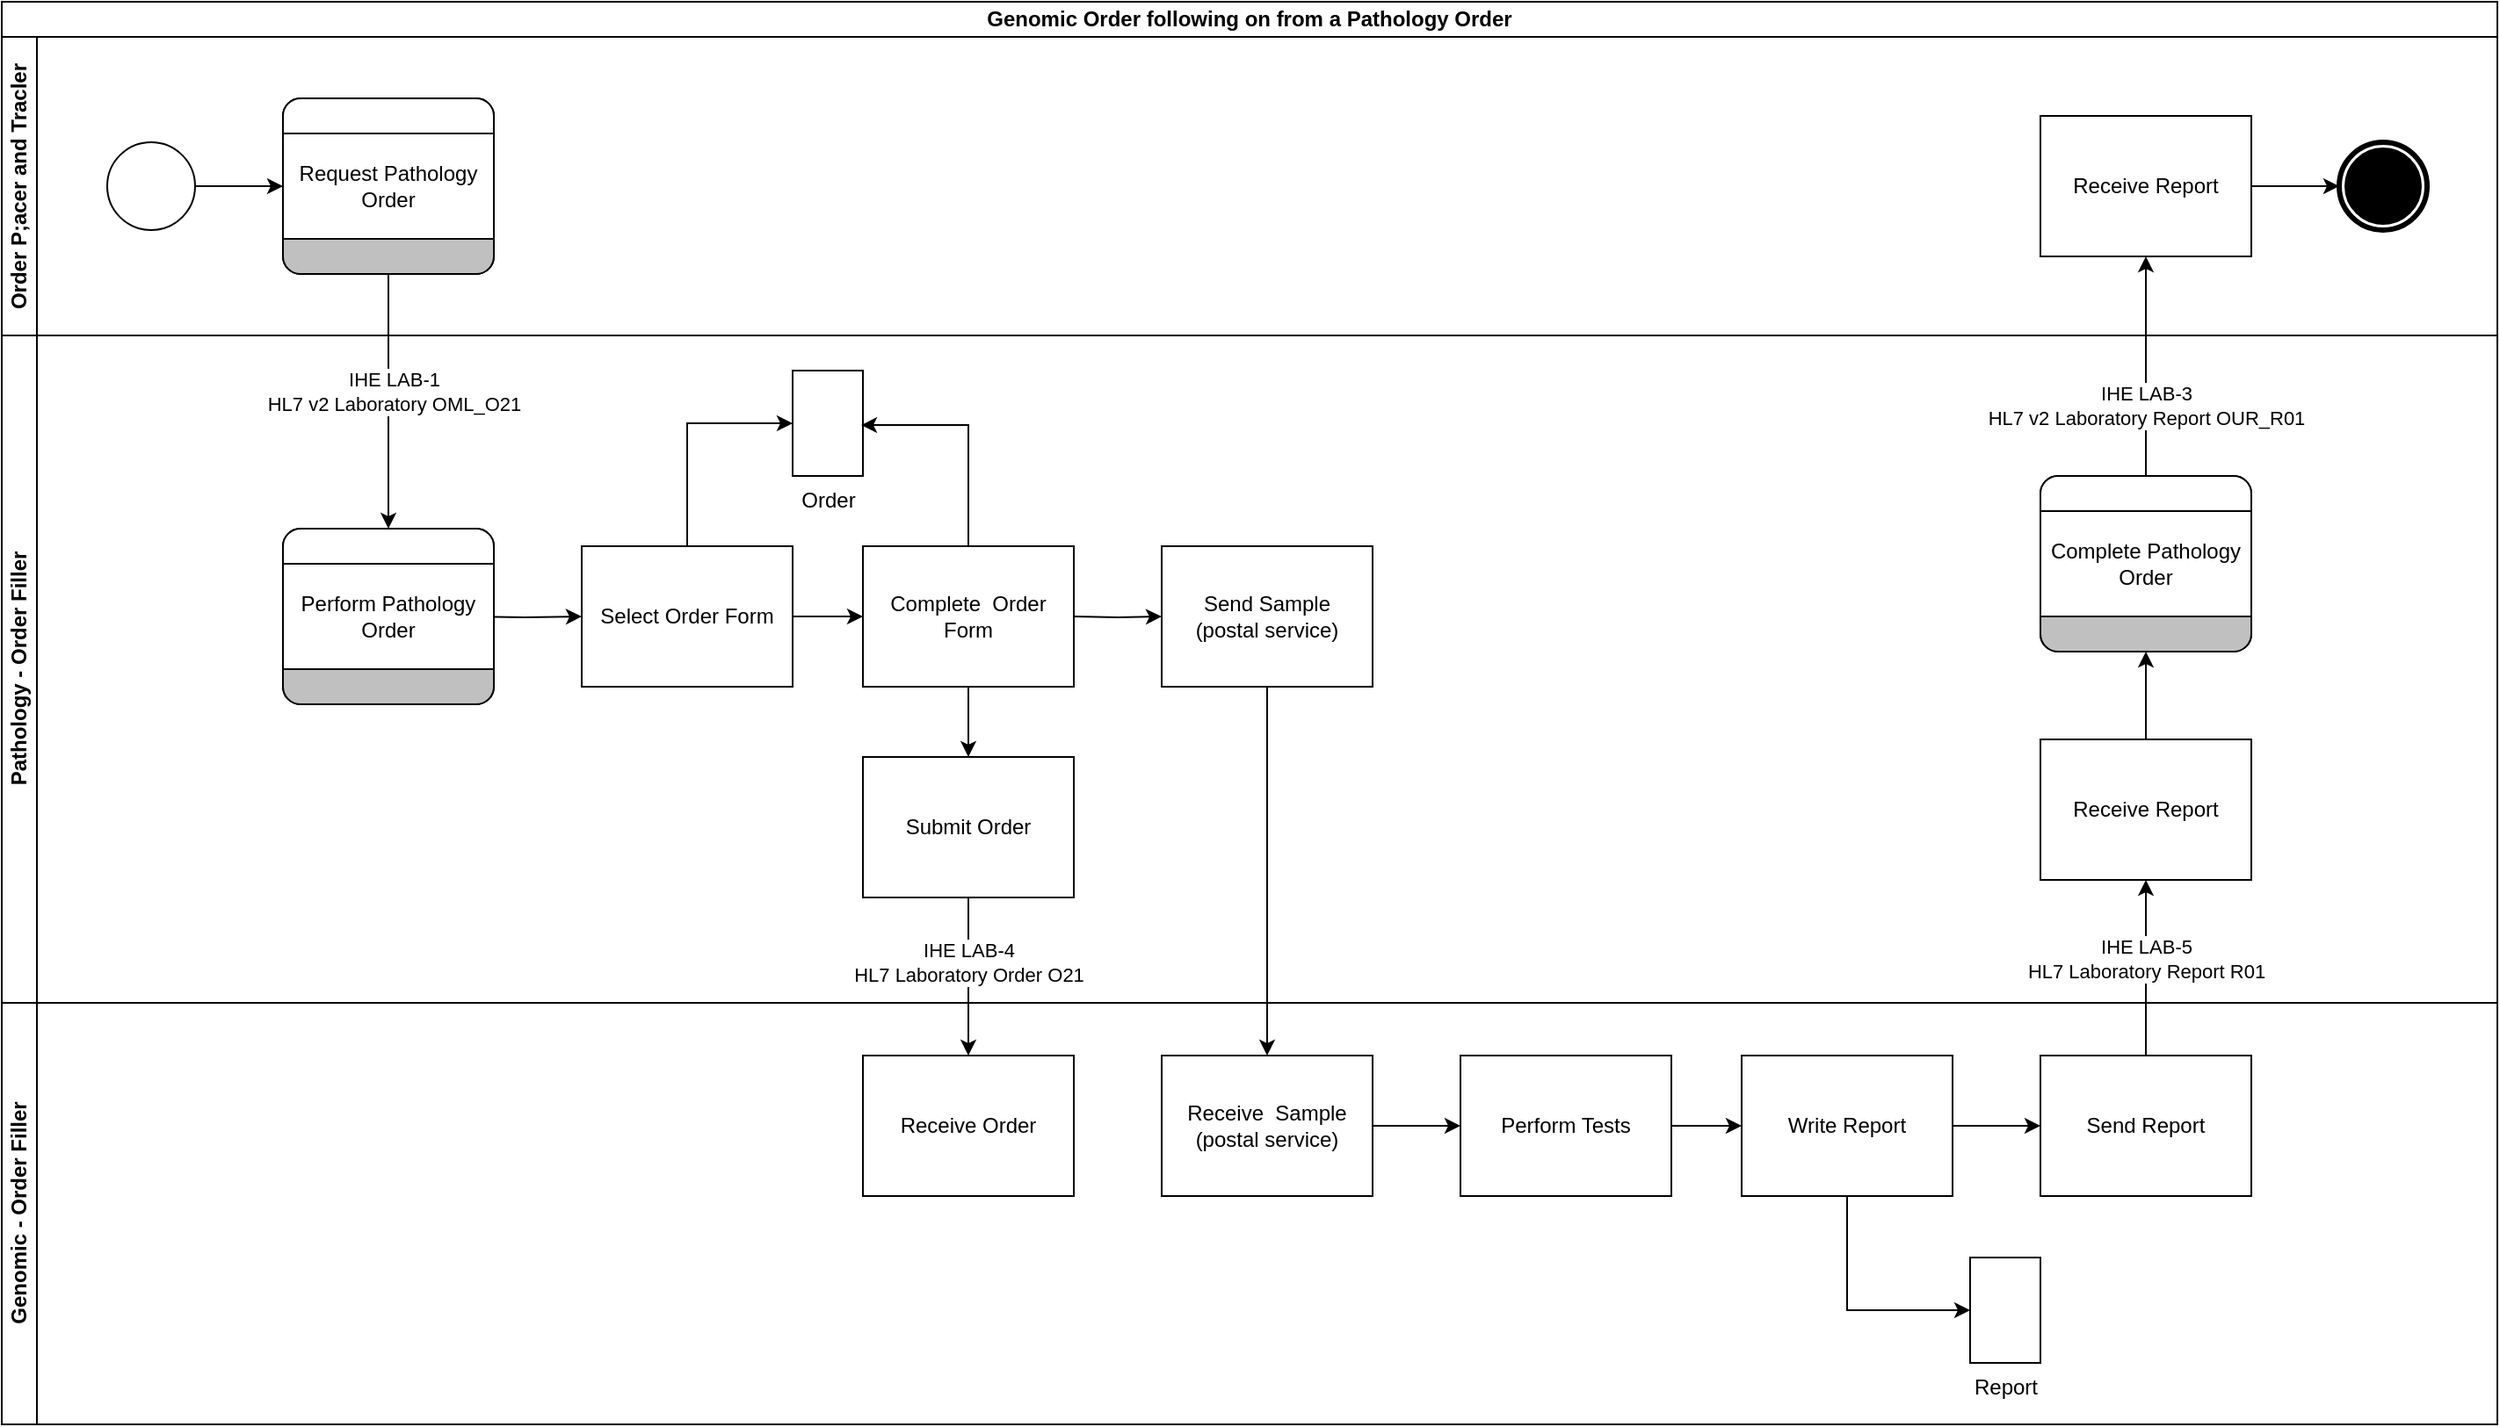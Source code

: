 <mxfile version="26.0.16">
  <diagram name="Page-1" id="MafnDJ-7xix2ASmtRGoa">
    <mxGraphModel grid="1" page="1" gridSize="10" guides="1" tooltips="1" connect="1" arrows="1" fold="1" pageScale="1" pageWidth="827" pageHeight="1169" math="0" shadow="0">
      <root>
        <mxCell id="0" />
        <mxCell id="1" parent="0" />
        <mxCell id="jTdIVBTPUZk9hlG6x69J-1" value="Genomic Order following on from a Pathology Order" style="swimlane;html=1;childLayout=stackLayout;resizeParent=1;resizeParentMax=0;horizontal=1;startSize=20;horizontalStack=0;whiteSpace=wrap;" vertex="1" parent="1">
          <mxGeometry x="150" y="40" width="1420" height="810" as="geometry" />
        </mxCell>
        <mxCell id="dmTHHXWauQmX-zNWwdT--2" value="Order P;acer and Tracler" style="swimlane;startSize=20;horizontal=0;html=1;whiteSpace=wrap;" vertex="1" parent="jTdIVBTPUZk9hlG6x69J-1">
          <mxGeometry y="20" width="1420" height="170" as="geometry" />
        </mxCell>
        <mxCell id="dmTHHXWauQmX-zNWwdT--8" style="edgeStyle=orthogonalEdgeStyle;rounded=0;orthogonalLoop=1;jettySize=auto;html=1;" edge="1" parent="dmTHHXWauQmX-zNWwdT--2" source="dmTHHXWauQmX-zNWwdT--3" target="dmTHHXWauQmX-zNWwdT--4">
          <mxGeometry relative="1" as="geometry" />
        </mxCell>
        <mxCell id="dmTHHXWauQmX-zNWwdT--3" value="" style="points=[[0.145,0.145,0],[0.5,0,0],[0.855,0.145,0],[1,0.5,0],[0.855,0.855,0],[0.5,1,0],[0.145,0.855,0],[0,0.5,0]];shape=mxgraph.bpmn.event;html=1;verticalLabelPosition=bottom;labelBackgroundColor=#ffffff;verticalAlign=top;align=center;perimeter=ellipsePerimeter;outlineConnect=0;aspect=fixed;outline=standard;symbol=general;" vertex="1" parent="dmTHHXWauQmX-zNWwdT--2">
          <mxGeometry x="60" y="60" width="50" height="50" as="geometry" />
        </mxCell>
        <mxCell id="dmTHHXWauQmX-zNWwdT--4" value="" style="rounded=1;whiteSpace=wrap;html=1;container=1;collapsible=0;absoluteArcSize=1;arcSize=20;childLayout=stackLayout;horizontal=1;horizontalStack=0;resizeParent=1;resizeParentMax=0;resizeLast=0;" vertex="1" parent="dmTHHXWauQmX-zNWwdT--2">
          <mxGeometry x="160" y="35" width="120" height="100" as="geometry" />
        </mxCell>
        <mxCell id="dmTHHXWauQmX-zNWwdT--5" value="" style="whiteSpace=wrap;connectable=0;html=1;shape=mxgraph.basic.rect;size=10;rectStyle=rounded;bottomRightStyle=square;bottomLeftStyle=square;part=1;" vertex="1" parent="dmTHHXWauQmX-zNWwdT--4">
          <mxGeometry width="120" height="20" as="geometry" />
        </mxCell>
        <mxCell id="dmTHHXWauQmX-zNWwdT--6" value="Request Pathology Order" style="shape=mxgraph.bpmn.task2;part=1;taskMarker=abstract;connectable=0;whiteSpace=wrap;html=1;" vertex="1" parent="dmTHHXWauQmX-zNWwdT--4">
          <mxGeometry y="20" width="120" height="60" as="geometry" />
        </mxCell>
        <mxCell id="dmTHHXWauQmX-zNWwdT--7" value="" style="whiteSpace=wrap;connectable=0;html=1;shape=mxgraph.basic.rect;size=10;rectStyle=rounded;topRightStyle=square;topLeftStyle=square;fillColor=#C0C0C0;part=1;" vertex="1" parent="dmTHHXWauQmX-zNWwdT--4">
          <mxGeometry y="80" width="120" height="20" as="geometry" />
        </mxCell>
        <mxCell id="dmTHHXWauQmX-zNWwdT--15" value="Receive Report" style="points=[[0.25,0,0],[0.5,0,0],[0.75,0,0],[1,0.25,0],[1,0.5,0],[1,0.75,0],[0.75,1,0],[0.5,1,0],[0.25,1,0],[0,0.75,0],[0,0.5,0],[0,0.25,0]];shape=mxgraph.bpmn.task2;whiteSpace=wrap;rectStyle=rounded;size=10;html=1;container=1;expand=0;collapsible=0;taskMarker=receive;" vertex="1" parent="dmTHHXWauQmX-zNWwdT--2">
          <mxGeometry x="1160" y="45" width="120" height="80" as="geometry" />
        </mxCell>
        <mxCell id="dmTHHXWauQmX-zNWwdT--17" value="" style="points=[[0.145,0.145,0],[0.5,0,0],[0.855,0.145,0],[1,0.5,0],[0.855,0.855,0],[0.5,1,0],[0.145,0.855,0],[0,0.5,0]];shape=mxgraph.bpmn.event;html=1;verticalLabelPosition=bottom;labelBackgroundColor=#ffffff;verticalAlign=top;align=center;perimeter=ellipsePerimeter;outlineConnect=0;aspect=fixed;outline=end;symbol=terminate;" vertex="1" parent="dmTHHXWauQmX-zNWwdT--2">
          <mxGeometry x="1330" y="60" width="50" height="50" as="geometry" />
        </mxCell>
        <mxCell id="dmTHHXWauQmX-zNWwdT--18" style="edgeStyle=orthogonalEdgeStyle;rounded=0;orthogonalLoop=1;jettySize=auto;html=1;entryX=0;entryY=0.5;entryDx=0;entryDy=0;entryPerimeter=0;" edge="1" parent="dmTHHXWauQmX-zNWwdT--2" source="dmTHHXWauQmX-zNWwdT--15" target="dmTHHXWauQmX-zNWwdT--17">
          <mxGeometry relative="1" as="geometry" />
        </mxCell>
        <mxCell id="jTdIVBTPUZk9hlG6x69J-2" value="Pathology - Order Filler" style="swimlane;html=1;startSize=20;horizontal=0;" vertex="1" parent="jTdIVBTPUZk9hlG6x69J-1">
          <mxGeometry y="190" width="1420" height="380" as="geometry" />
        </mxCell>
        <mxCell id="jTdIVBTPUZk9hlG6x69J-7" value="" style="edgeStyle=orthogonalEdgeStyle;rounded=0;orthogonalLoop=1;jettySize=auto;html=1;entryX=0;entryY=0.5;entryDx=0;entryDy=0;entryPerimeter=0;" edge="1" parent="jTdIVBTPUZk9hlG6x69J-2" target="jTdIVBTPUZk9hlG6x69J-8">
          <mxGeometry relative="1" as="geometry">
            <mxPoint x="155" y="160" as="targetPoint" />
            <mxPoint x="264" y="160" as="sourcePoint" />
          </mxGeometry>
        </mxCell>
        <mxCell id="jTdIVBTPUZk9hlG6x69J-10" style="edgeStyle=orthogonalEdgeStyle;rounded=0;orthogonalLoop=1;jettySize=auto;html=1;" edge="1" parent="jTdIVBTPUZk9hlG6x69J-2" source="jTdIVBTPUZk9hlG6x69J-8" target="jTdIVBTPUZk9hlG6x69J-9">
          <mxGeometry relative="1" as="geometry" />
        </mxCell>
        <mxCell id="jTdIVBTPUZk9hlG6x69J-8" value="Select Order Form" style="points=[[0.25,0,0],[0.5,0,0],[0.75,0,0],[1,0.25,0],[1,0.5,0],[1,0.75,0],[0.75,1,0],[0.5,1,0],[0.25,1,0],[0,0.75,0],[0,0.5,0],[0,0.25,0]];shape=mxgraph.bpmn.task2;whiteSpace=wrap;rectStyle=rounded;size=10;html=1;container=1;expand=0;collapsible=0;taskMarker=user;" vertex="1" parent="jTdIVBTPUZk9hlG6x69J-2">
          <mxGeometry x="330" y="120" width="120" height="80" as="geometry" />
        </mxCell>
        <mxCell id="jTdIVBTPUZk9hlG6x69J-9" value="Complete&amp;nbsp; Order Form" style="points=[[0.25,0,0],[0.5,0,0],[0.75,0,0],[1,0.25,0],[1,0.5,0],[1,0.75,0],[0.75,1,0],[0.5,1,0],[0.25,1,0],[0,0.75,0],[0,0.5,0],[0,0.25,0]];shape=mxgraph.bpmn.task2;whiteSpace=wrap;rectStyle=rounded;size=10;html=1;container=1;expand=0;collapsible=0;taskMarker=user;" vertex="1" parent="jTdIVBTPUZk9hlG6x69J-2">
          <mxGeometry x="490" y="120" width="120" height="80" as="geometry" />
        </mxCell>
        <mxCell id="jTdIVBTPUZk9hlG6x69J-11" value="Submit Order" style="points=[[0.25,0,0],[0.5,0,0],[0.75,0,0],[1,0.25,0],[1,0.5,0],[1,0.75,0],[0.75,1,0],[0.5,1,0],[0.25,1,0],[0,0.75,0],[0,0.5,0],[0,0.25,0]];shape=mxgraph.bpmn.task2;whiteSpace=wrap;rectStyle=rounded;size=10;html=1;container=1;expand=0;collapsible=0;taskMarker=send;" vertex="1" parent="jTdIVBTPUZk9hlG6x69J-2">
          <mxGeometry x="490" y="240" width="120" height="80" as="geometry" />
        </mxCell>
        <mxCell id="jTdIVBTPUZk9hlG6x69J-13" style="edgeStyle=orthogonalEdgeStyle;rounded=0;orthogonalLoop=1;jettySize=auto;html=1;entryX=0.5;entryY=0;entryDx=0;entryDy=0;entryPerimeter=0;" edge="1" parent="jTdIVBTPUZk9hlG6x69J-2" source="jTdIVBTPUZk9hlG6x69J-9" target="jTdIVBTPUZk9hlG6x69J-11">
          <mxGeometry relative="1" as="geometry" />
        </mxCell>
        <mxCell id="jTdIVBTPUZk9hlG6x69J-16" value="Order" style="shape=mxgraph.bpmn.data2;labelPosition=center;verticalLabelPosition=bottom;align=center;verticalAlign=top;size=15;html=1;bpmnTransferType=output;" vertex="1" parent="jTdIVBTPUZk9hlG6x69J-2">
          <mxGeometry x="450" y="20" width="40" height="60" as="geometry" />
        </mxCell>
        <mxCell id="jTdIVBTPUZk9hlG6x69J-25" style="edgeStyle=orthogonalEdgeStyle;rounded=0;orthogonalLoop=1;jettySize=auto;html=1;entryX=0.975;entryY=0.517;entryDx=0;entryDy=0;entryPerimeter=0;" edge="1" parent="jTdIVBTPUZk9hlG6x69J-2" target="jTdIVBTPUZk9hlG6x69J-16">
          <mxGeometry relative="1" as="geometry">
            <Array as="points">
              <mxPoint x="550" y="51" />
            </Array>
            <mxPoint x="550" y="120" as="sourcePoint" />
          </mxGeometry>
        </mxCell>
        <mxCell id="jTdIVBTPUZk9hlG6x69J-30" value="Send Sample&lt;br&gt;(postal service)" style="points=[[0.25,0,0],[0.5,0,0],[0.75,0,0],[1,0.25,0],[1,0.5,0],[1,0.75,0],[0.75,1,0],[0.5,1,0],[0.25,1,0],[0,0.75,0],[0,0.5,0],[0,0.25,0]];shape=mxgraph.bpmn.task2;whiteSpace=wrap;rectStyle=rounded;size=10;html=1;container=1;expand=0;collapsible=0;taskMarker=send;" vertex="1" parent="jTdIVBTPUZk9hlG6x69J-2">
          <mxGeometry x="660" y="120" width="120" height="80" as="geometry" />
        </mxCell>
        <mxCell id="jTdIVBTPUZk9hlG6x69J-31" style="edgeStyle=orthogonalEdgeStyle;rounded=0;orthogonalLoop=1;jettySize=auto;html=1;entryX=0;entryY=0.5;entryDx=0;entryDy=0;entryPerimeter=0;" edge="1" parent="jTdIVBTPUZk9hlG6x69J-2" target="jTdIVBTPUZk9hlG6x69J-30">
          <mxGeometry relative="1" as="geometry">
            <mxPoint x="610" y="160" as="sourcePoint" />
          </mxGeometry>
        </mxCell>
        <mxCell id="dmTHHXWauQmX-zNWwdT--24" style="edgeStyle=orthogonalEdgeStyle;rounded=0;orthogonalLoop=1;jettySize=auto;html=1;entryX=0.5;entryY=1;entryDx=0;entryDy=0;" edge="1" parent="jTdIVBTPUZk9hlG6x69J-2" source="jTdIVBTPUZk9hlG6x69J-35" target="dmTHHXWauQmX-zNWwdT--20">
          <mxGeometry relative="1" as="geometry" />
        </mxCell>
        <mxCell id="jTdIVBTPUZk9hlG6x69J-35" value="Receive Report" style="points=[[0.25,0,0],[0.5,0,0],[0.75,0,0],[1,0.25,0],[1,0.5,0],[1,0.75,0],[0.75,1,0],[0.5,1,0],[0.25,1,0],[0,0.75,0],[0,0.5,0],[0,0.25,0]];shape=mxgraph.bpmn.task2;whiteSpace=wrap;rectStyle=rounded;size=10;html=1;container=1;expand=0;collapsible=0;taskMarker=receive;" vertex="1" parent="jTdIVBTPUZk9hlG6x69J-2">
          <mxGeometry x="1160" y="230" width="120" height="80" as="geometry" />
        </mxCell>
        <mxCell id="dmTHHXWauQmX-zNWwdT--1" style="edgeStyle=orthogonalEdgeStyle;rounded=0;orthogonalLoop=1;jettySize=auto;html=1;entryX=0;entryY=0.5;entryDx=0;entryDy=0;entryPerimeter=0;" edge="1" parent="jTdIVBTPUZk9hlG6x69J-2" source="jTdIVBTPUZk9hlG6x69J-8" target="jTdIVBTPUZk9hlG6x69J-16">
          <mxGeometry relative="1" as="geometry" />
        </mxCell>
        <mxCell id="dmTHHXWauQmX-zNWwdT--9" value="" style="rounded=1;whiteSpace=wrap;html=1;container=1;collapsible=0;absoluteArcSize=1;arcSize=20;childLayout=stackLayout;horizontal=1;horizontalStack=0;resizeParent=1;resizeParentMax=0;resizeLast=0;" vertex="1" parent="jTdIVBTPUZk9hlG6x69J-2">
          <mxGeometry x="160" y="110" width="120" height="100" as="geometry" />
        </mxCell>
        <mxCell id="dmTHHXWauQmX-zNWwdT--10" value="" style="whiteSpace=wrap;connectable=0;html=1;shape=mxgraph.basic.rect;size=10;rectStyle=rounded;bottomRightStyle=square;bottomLeftStyle=square;part=1;" vertex="1" parent="dmTHHXWauQmX-zNWwdT--9">
          <mxGeometry width="120" height="20" as="geometry" />
        </mxCell>
        <mxCell id="dmTHHXWauQmX-zNWwdT--11" value="Perform Pathology Order" style="shape=mxgraph.bpmn.task2;part=1;taskMarker=abstract;connectable=0;whiteSpace=wrap;html=1;" vertex="1" parent="dmTHHXWauQmX-zNWwdT--9">
          <mxGeometry y="20" width="120" height="60" as="geometry" />
        </mxCell>
        <mxCell id="dmTHHXWauQmX-zNWwdT--12" value="" style="whiteSpace=wrap;connectable=0;html=1;shape=mxgraph.basic.rect;size=10;rectStyle=rounded;topRightStyle=square;topLeftStyle=square;fillColor=#C0C0C0;part=1;" vertex="1" parent="dmTHHXWauQmX-zNWwdT--9">
          <mxGeometry y="80" width="120" height="20" as="geometry" />
        </mxCell>
        <mxCell id="dmTHHXWauQmX-zNWwdT--20" value="" style="rounded=1;whiteSpace=wrap;html=1;container=1;collapsible=0;absoluteArcSize=1;arcSize=20;childLayout=stackLayout;horizontal=1;horizontalStack=0;resizeParent=1;resizeParentMax=0;resizeLast=0;" vertex="1" parent="jTdIVBTPUZk9hlG6x69J-2">
          <mxGeometry x="1160" y="80" width="120" height="100" as="geometry" />
        </mxCell>
        <mxCell id="dmTHHXWauQmX-zNWwdT--21" value="" style="whiteSpace=wrap;connectable=0;html=1;shape=mxgraph.basic.rect;size=10;rectStyle=rounded;bottomRightStyle=square;bottomLeftStyle=square;part=1;" vertex="1" parent="dmTHHXWauQmX-zNWwdT--20">
          <mxGeometry width="120" height="20" as="geometry" />
        </mxCell>
        <mxCell id="dmTHHXWauQmX-zNWwdT--22" value="Complete Pathology Order" style="shape=mxgraph.bpmn.task2;part=1;taskMarker=abstract;connectable=0;whiteSpace=wrap;html=1;" vertex="1" parent="dmTHHXWauQmX-zNWwdT--20">
          <mxGeometry y="20" width="120" height="60" as="geometry" />
        </mxCell>
        <mxCell id="dmTHHXWauQmX-zNWwdT--23" value="" style="whiteSpace=wrap;connectable=0;html=1;shape=mxgraph.basic.rect;size=10;rectStyle=rounded;topRightStyle=square;topLeftStyle=square;fillColor=#C0C0C0;part=1;" vertex="1" parent="dmTHHXWauQmX-zNWwdT--20">
          <mxGeometry y="80" width="120" height="20" as="geometry" />
        </mxCell>
        <mxCell id="jTdIVBTPUZk9hlG6x69J-4" value="Genomic - Order Filler" style="swimlane;html=1;startSize=20;horizontal=0;" vertex="1" parent="jTdIVBTPUZk9hlG6x69J-1">
          <mxGeometry y="570" width="1420" height="240" as="geometry" />
        </mxCell>
        <mxCell id="jTdIVBTPUZk9hlG6x69J-14" value="Receive Order" style="points=[[0.25,0,0],[0.5,0,0],[0.75,0,0],[1,0.25,0],[1,0.5,0],[1,0.75,0],[0.75,1,0],[0.5,1,0],[0.25,1,0],[0,0.75,0],[0,0.5,0],[0,0.25,0]];shape=mxgraph.bpmn.task2;whiteSpace=wrap;rectStyle=rounded;size=10;html=1;container=1;expand=0;collapsible=0;taskMarker=receive;" vertex="1" parent="jTdIVBTPUZk9hlG6x69J-4">
          <mxGeometry x="490" y="30" width="120" height="80" as="geometry" />
        </mxCell>
        <mxCell id="jTdIVBTPUZk9hlG6x69J-23" style="edgeStyle=orthogonalEdgeStyle;rounded=0;orthogonalLoop=1;jettySize=auto;html=1;entryX=0;entryY=0.5;entryDx=0;entryDy=0;entryPerimeter=0;" edge="1" parent="jTdIVBTPUZk9hlG6x69J-4" source="jTdIVBTPUZk9hlG6x69J-43" target="jTdIVBTPUZk9hlG6x69J-18">
          <mxGeometry relative="1" as="geometry" />
        </mxCell>
        <mxCell id="jTdIVBTPUZk9hlG6x69J-18" value="Perform Tests" style="points=[[0.25,0,0],[0.5,0,0],[0.75,0,0],[1,0.25,0],[1,0.5,0],[1,0.75,0],[0.75,1,0],[0.5,1,0],[0.25,1,0],[0,0.75,0],[0,0.5,0],[0,0.25,0]];shape=mxgraph.bpmn.task2;whiteSpace=wrap;rectStyle=rounded;size=10;html=1;container=1;expand=0;collapsible=0;taskMarker=user;" vertex="1" parent="jTdIVBTPUZk9hlG6x69J-4">
          <mxGeometry x="830" y="30" width="120" height="80" as="geometry" />
        </mxCell>
        <mxCell id="jTdIVBTPUZk9hlG6x69J-32" value="Write Report" style="points=[[0.25,0,0],[0.5,0,0],[0.75,0,0],[1,0.25,0],[1,0.5,0],[1,0.75,0],[0.75,1,0],[0.5,1,0],[0.25,1,0],[0,0.75,0],[0,0.5,0],[0,0.25,0]];shape=mxgraph.bpmn.task2;whiteSpace=wrap;rectStyle=rounded;size=10;html=1;container=1;expand=0;collapsible=0;taskMarker=user;" vertex="1" parent="jTdIVBTPUZk9hlG6x69J-4">
          <mxGeometry x="990" y="30" width="120" height="80" as="geometry" />
        </mxCell>
        <mxCell id="jTdIVBTPUZk9hlG6x69J-33" style="edgeStyle=orthogonalEdgeStyle;rounded=0;orthogonalLoop=1;jettySize=auto;html=1;entryX=0;entryY=0.5;entryDx=0;entryDy=0;entryPerimeter=0;" edge="1" parent="jTdIVBTPUZk9hlG6x69J-4" source="jTdIVBTPUZk9hlG6x69J-18" target="jTdIVBTPUZk9hlG6x69J-32">
          <mxGeometry relative="1" as="geometry" />
        </mxCell>
        <mxCell id="jTdIVBTPUZk9hlG6x69J-34" value="Send Report" style="points=[[0.25,0,0],[0.5,0,0],[0.75,0,0],[1,0.25,0],[1,0.5,0],[1,0.75,0],[0.75,1,0],[0.5,1,0],[0.25,1,0],[0,0.75,0],[0,0.5,0],[0,0.25,0]];shape=mxgraph.bpmn.task2;whiteSpace=wrap;rectStyle=rounded;size=10;html=1;container=1;expand=0;collapsible=0;taskMarker=send;" vertex="1" parent="jTdIVBTPUZk9hlG6x69J-4">
          <mxGeometry x="1160" y="30" width="120" height="80" as="geometry" />
        </mxCell>
        <mxCell id="jTdIVBTPUZk9hlG6x69J-37" style="edgeStyle=orthogonalEdgeStyle;rounded=0;orthogonalLoop=1;jettySize=auto;html=1;entryX=0;entryY=0.5;entryDx=0;entryDy=0;entryPerimeter=0;" edge="1" parent="jTdIVBTPUZk9hlG6x69J-4" source="jTdIVBTPUZk9hlG6x69J-32" target="jTdIVBTPUZk9hlG6x69J-34">
          <mxGeometry relative="1" as="geometry" />
        </mxCell>
        <mxCell id="jTdIVBTPUZk9hlG6x69J-41" value="Report" style="shape=mxgraph.bpmn.data2;labelPosition=center;verticalLabelPosition=bottom;align=center;verticalAlign=top;size=15;html=1;bpmnTransferType=output;" vertex="1" parent="jTdIVBTPUZk9hlG6x69J-4">
          <mxGeometry x="1120" y="145" width="40" height="60" as="geometry" />
        </mxCell>
        <mxCell id="jTdIVBTPUZk9hlG6x69J-42" style="edgeStyle=orthogonalEdgeStyle;rounded=0;orthogonalLoop=1;jettySize=auto;html=1;entryX=0;entryY=0.5;entryDx=0;entryDy=0;entryPerimeter=0;" edge="1" parent="jTdIVBTPUZk9hlG6x69J-4" source="jTdIVBTPUZk9hlG6x69J-32" target="jTdIVBTPUZk9hlG6x69J-41">
          <mxGeometry relative="1" as="geometry">
            <Array as="points">
              <mxPoint x="1050" y="175" />
            </Array>
          </mxGeometry>
        </mxCell>
        <mxCell id="jTdIVBTPUZk9hlG6x69J-43" value="Receive&amp;nbsp; Sample&lt;br&gt;(postal service)" style="points=[[0.25,0,0],[0.5,0,0],[0.75,0,0],[1,0.25,0],[1,0.5,0],[1,0.75,0],[0.75,1,0],[0.5,1,0],[0.25,1,0],[0,0.75,0],[0,0.5,0],[0,0.25,0]];shape=mxgraph.bpmn.task2;whiteSpace=wrap;rectStyle=rounded;size=10;html=1;container=1;expand=0;collapsible=0;taskMarker=receive;" vertex="1" parent="jTdIVBTPUZk9hlG6x69J-4">
          <mxGeometry x="660" y="30" width="120" height="80" as="geometry" />
        </mxCell>
        <mxCell id="jTdIVBTPUZk9hlG6x69J-15" style="edgeStyle=orthogonalEdgeStyle;rounded=0;orthogonalLoop=1;jettySize=auto;html=1;" edge="1" parent="jTdIVBTPUZk9hlG6x69J-1" source="jTdIVBTPUZk9hlG6x69J-11" target="jTdIVBTPUZk9hlG6x69J-14">
          <mxGeometry relative="1" as="geometry" />
        </mxCell>
        <mxCell id="jTdIVBTPUZk9hlG6x69J-20" value="IHE LAB-4&lt;br&gt;HL7 Laboratory Order O21" style="edgeLabel;html=1;align=center;verticalAlign=middle;resizable=0;points=[];" connectable="0" vertex="1" parent="jTdIVBTPUZk9hlG6x69J-15">
          <mxGeometry x="-0.178" relative="1" as="geometry">
            <mxPoint as="offset" />
          </mxGeometry>
        </mxCell>
        <mxCell id="jTdIVBTPUZk9hlG6x69J-36" style="edgeStyle=orthogonalEdgeStyle;rounded=0;orthogonalLoop=1;jettySize=auto;html=1;" edge="1" parent="jTdIVBTPUZk9hlG6x69J-1" source="jTdIVBTPUZk9hlG6x69J-34" target="jTdIVBTPUZk9hlG6x69J-35">
          <mxGeometry relative="1" as="geometry" />
        </mxCell>
        <mxCell id="jTdIVBTPUZk9hlG6x69J-40" value="IHE LAB-5&lt;br&gt;HL7 Laboratory Report R01" style="edgeLabel;html=1;align=center;verticalAlign=middle;resizable=0;points=[];" connectable="0" vertex="1" parent="jTdIVBTPUZk9hlG6x69J-36">
          <mxGeometry x="0.038" y="1" relative="1" as="geometry">
            <mxPoint x="1" y="-3" as="offset" />
          </mxGeometry>
        </mxCell>
        <mxCell id="jTdIVBTPUZk9hlG6x69J-45" style="edgeStyle=orthogonalEdgeStyle;rounded=0;orthogonalLoop=1;jettySize=auto;html=1;" edge="1" parent="jTdIVBTPUZk9hlG6x69J-1" source="jTdIVBTPUZk9hlG6x69J-30" target="jTdIVBTPUZk9hlG6x69J-43">
          <mxGeometry relative="1" as="geometry" />
        </mxCell>
        <mxCell id="dmTHHXWauQmX-zNWwdT--13" style="edgeStyle=orthogonalEdgeStyle;rounded=0;orthogonalLoop=1;jettySize=auto;html=1;entryX=0.5;entryY=0;entryDx=0;entryDy=0;" edge="1" parent="jTdIVBTPUZk9hlG6x69J-1" source="dmTHHXWauQmX-zNWwdT--4" target="dmTHHXWauQmX-zNWwdT--9">
          <mxGeometry relative="1" as="geometry" />
        </mxCell>
        <mxCell id="dmTHHXWauQmX-zNWwdT--14" value="IHE LAB-1&lt;br&gt;HL7 v2 Laboratory OML_O21" style="edgeLabel;html=1;align=center;verticalAlign=middle;resizable=0;points=[];" connectable="0" vertex="1" parent="dmTHHXWauQmX-zNWwdT--13">
          <mxGeometry x="-0.076" y="3" relative="1" as="geometry">
            <mxPoint as="offset" />
          </mxGeometry>
        </mxCell>
        <mxCell id="dmTHHXWauQmX-zNWwdT--16" style="edgeStyle=orthogonalEdgeStyle;rounded=0;orthogonalLoop=1;jettySize=auto;html=1;entryX=0.5;entryY=1;entryDx=0;entryDy=0;entryPerimeter=0;exitX=0.5;exitY=0;exitDx=0;exitDy=0;" edge="1" parent="jTdIVBTPUZk9hlG6x69J-1" source="dmTHHXWauQmX-zNWwdT--20" target="dmTHHXWauQmX-zNWwdT--15">
          <mxGeometry relative="1" as="geometry">
            <mxPoint x="1220" y="290" as="sourcePoint" />
          </mxGeometry>
        </mxCell>
        <mxCell id="dmTHHXWauQmX-zNWwdT--19" value="IHE LAB-3&lt;br&gt;HL7 v2 Laboratory Report OUR_R01" style="edgeLabel;html=1;align=center;verticalAlign=middle;resizable=0;points=[];" connectable="0" vertex="1" parent="dmTHHXWauQmX-zNWwdT--16">
          <mxGeometry x="-0.042" y="1" relative="1" as="geometry">
            <mxPoint x="1" y="20" as="offset" />
          </mxGeometry>
        </mxCell>
      </root>
    </mxGraphModel>
  </diagram>
</mxfile>
